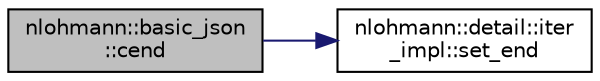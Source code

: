 digraph "nlohmann::basic_json::cend"
{
 // INTERACTIVE_SVG=YES
  edge [fontname="Helvetica",fontsize="10",labelfontname="Helvetica",labelfontsize="10"];
  node [fontname="Helvetica",fontsize="10",shape=record];
  rankdir="LR";
  Node93 [label="nlohmann::basic_json\l::cend",height=0.2,width=0.4,color="black", fillcolor="grey75", style="filled", fontcolor="black"];
  Node93 -> Node94 [color="midnightblue",fontsize="10",style="solid"];
  Node94 [label="nlohmann::detail::iter\l_impl::set_end",height=0.2,width=0.4,color="black", fillcolor="white", style="filled",URL="$classnlohmann_1_1detail_1_1iter__impl.html#a23e50ad4c13aa62d9ac7f60a123823ee",tooltip="set the iterator past the last value "];
}
